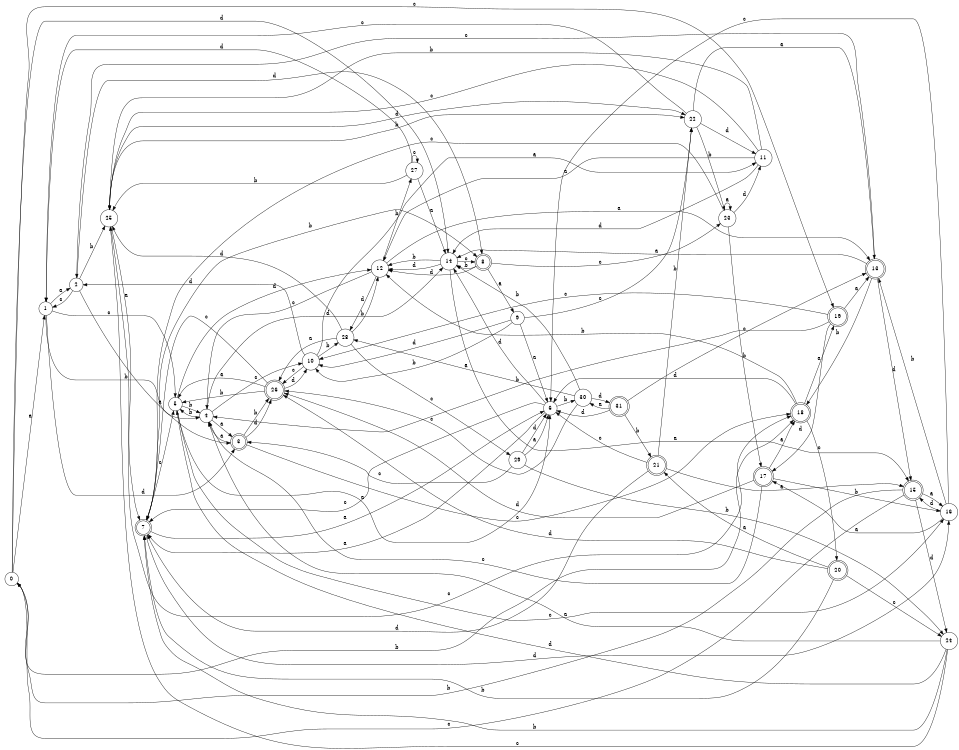 digraph n26_7 {
__start0 [label="" shape="none"];

rankdir=LR;
size="8,5";

s0 [style="filled", color="black", fillcolor="white" shape="circle", label="0"];
s1 [style="filled", color="black", fillcolor="white" shape="circle", label="1"];
s2 [style="filled", color="black", fillcolor="white" shape="circle", label="2"];
s3 [style="rounded,filled", color="black", fillcolor="white" shape="doublecircle", label="3"];
s4 [style="filled", color="black", fillcolor="white" shape="circle", label="4"];
s5 [style="filled", color="black", fillcolor="white" shape="circle", label="5"];
s6 [style="filled", color="black", fillcolor="white" shape="circle", label="6"];
s7 [style="rounded,filled", color="black", fillcolor="white" shape="doublecircle", label="7"];
s8 [style="rounded,filled", color="black", fillcolor="white" shape="doublecircle", label="8"];
s9 [style="filled", color="black", fillcolor="white" shape="circle", label="9"];
s10 [style="filled", color="black", fillcolor="white" shape="circle", label="10"];
s11 [style="filled", color="black", fillcolor="white" shape="circle", label="11"];
s12 [style="filled", color="black", fillcolor="white" shape="circle", label="12"];
s13 [style="rounded,filled", color="black", fillcolor="white" shape="doublecircle", label="13"];
s14 [style="filled", color="black", fillcolor="white" shape="circle", label="14"];
s15 [style="rounded,filled", color="black", fillcolor="white" shape="doublecircle", label="15"];
s16 [style="filled", color="black", fillcolor="white" shape="circle", label="16"];
s17 [style="rounded,filled", color="black", fillcolor="white" shape="doublecircle", label="17"];
s18 [style="rounded,filled", color="black", fillcolor="white" shape="doublecircle", label="18"];
s19 [style="rounded,filled", color="black", fillcolor="white" shape="doublecircle", label="19"];
s20 [style="rounded,filled", color="black", fillcolor="white" shape="doublecircle", label="20"];
s21 [style="rounded,filled", color="black", fillcolor="white" shape="doublecircle", label="21"];
s22 [style="filled", color="black", fillcolor="white" shape="circle", label="22"];
s23 [style="filled", color="black", fillcolor="white" shape="circle", label="23"];
s24 [style="filled", color="black", fillcolor="white" shape="circle", label="24"];
s25 [style="filled", color="black", fillcolor="white" shape="circle", label="25"];
s26 [style="rounded,filled", color="black", fillcolor="white" shape="doublecircle", label="26"];
s27 [style="filled", color="black", fillcolor="white" shape="circle", label="27"];
s28 [style="filled", color="black", fillcolor="white" shape="circle", label="28"];
s29 [style="filled", color="black", fillcolor="white" shape="circle", label="29"];
s30 [style="filled", color="black", fillcolor="white" shape="circle", label="30"];
s31 [style="rounded,filled", color="black", fillcolor="white" shape="doublecircle", label="31"];
s0 -> s1 [label="a"];
s0 -> s18 [label="b"];
s0 -> s19 [label="c"];
s0 -> s14 [label="d"];
s1 -> s2 [label="a"];
s1 -> s4 [label="b"];
s1 -> s5 [label="c"];
s1 -> s3 [label="d"];
s2 -> s3 [label="a"];
s2 -> s25 [label="b"];
s2 -> s1 [label="c"];
s2 -> s8 [label="d"];
s3 -> s4 [label="a"];
s3 -> s26 [label="b"];
s3 -> s18 [label="c"];
s3 -> s26 [label="d"];
s4 -> s3 [label="a"];
s4 -> s5 [label="b"];
s4 -> s10 [label="c"];
s4 -> s14 [label="d"];
s5 -> s6 [label="a"];
s5 -> s4 [label="b"];
s5 -> s16 [label="c"];
s5 -> s12 [label="d"];
s6 -> s7 [label="a"];
s6 -> s30 [label="b"];
s6 -> s7 [label="c"];
s6 -> s14 [label="d"];
s7 -> s6 [label="a"];
s7 -> s8 [label="b"];
s7 -> s5 [label="c"];
s7 -> s16 [label="d"];
s8 -> s9 [label="a"];
s8 -> s14 [label="b"];
s8 -> s23 [label="c"];
s8 -> s12 [label="d"];
s9 -> s6 [label="a"];
s9 -> s10 [label="b"];
s9 -> s22 [label="c"];
s9 -> s10 [label="d"];
s10 -> s11 [label="a"];
s10 -> s28 [label="b"];
s10 -> s26 [label="c"];
s10 -> s2 [label="d"];
s11 -> s12 [label="a"];
s11 -> s25 [label="b"];
s11 -> s25 [label="c"];
s11 -> s14 [label="d"];
s12 -> s13 [label="a"];
s12 -> s27 [label="b"];
s12 -> s4 [label="c"];
s12 -> s28 [label="d"];
s13 -> s14 [label="a"];
s13 -> s18 [label="b"];
s13 -> s2 [label="c"];
s13 -> s15 [label="d"];
s14 -> s15 [label="a"];
s14 -> s12 [label="b"];
s14 -> s8 [label="c"];
s14 -> s12 [label="d"];
s15 -> s16 [label="a"];
s15 -> s0 [label="b"];
s15 -> s0 [label="c"];
s15 -> s24 [label="d"];
s16 -> s17 [label="a"];
s16 -> s13 [label="b"];
s16 -> s6 [label="c"];
s16 -> s15 [label="d"];
s17 -> s18 [label="a"];
s17 -> s16 [label="b"];
s17 -> s4 [label="c"];
s17 -> s26 [label="d"];
s18 -> s19 [label="a"];
s18 -> s12 [label="b"];
s18 -> s20 [label="c"];
s18 -> s6 [label="d"];
s19 -> s13 [label="a"];
s19 -> s4 [label="b"];
s19 -> s10 [label="c"];
s19 -> s17 [label="d"];
s20 -> s21 [label="a"];
s20 -> s7 [label="b"];
s20 -> s24 [label="c"];
s20 -> s26 [label="d"];
s21 -> s15 [label="a"];
s21 -> s22 [label="b"];
s21 -> s6 [label="c"];
s21 -> s7 [label="d"];
s22 -> s13 [label="a"];
s22 -> s23 [label="b"];
s22 -> s1 [label="c"];
s22 -> s11 [label="d"];
s23 -> s23 [label="a"];
s23 -> s17 [label="b"];
s23 -> s7 [label="c"];
s23 -> s11 [label="d"];
s24 -> s4 [label="a"];
s24 -> s7 [label="b"];
s24 -> s25 [label="c"];
s24 -> s5 [label="d"];
s25 -> s7 [label="a"];
s25 -> s22 [label="b"];
s25 -> s18 [label="c"];
s25 -> s22 [label="d"];
s26 -> s5 [label="a"];
s26 -> s5 [label="b"];
s26 -> s7 [label="c"];
s26 -> s10 [label="d"];
s27 -> s14 [label="a"];
s27 -> s25 [label="b"];
s27 -> s27 [label="c"];
s27 -> s1 [label="d"];
s28 -> s26 [label="a"];
s28 -> s12 [label="b"];
s28 -> s29 [label="c"];
s28 -> s25 [label="d"];
s29 -> s6 [label="a"];
s29 -> s24 [label="b"];
s29 -> s3 [label="c"];
s29 -> s6 [label="d"];
s30 -> s28 [label="a"];
s30 -> s14 [label="b"];
s30 -> s26 [label="c"];
s30 -> s31 [label="d"];
s31 -> s30 [label="a"];
s31 -> s21 [label="b"];
s31 -> s13 [label="c"];
s31 -> s6 [label="d"];

}